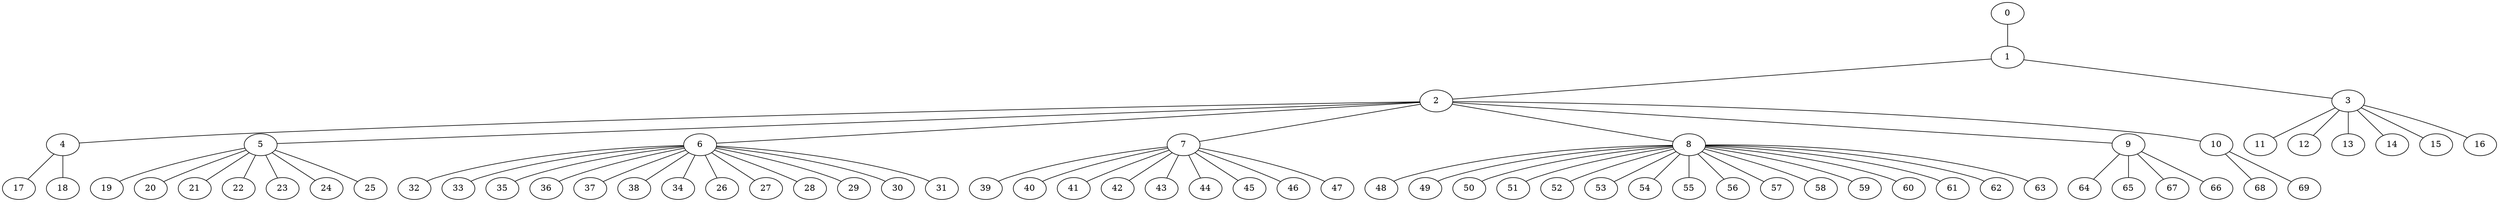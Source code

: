
graph graphname {
    0 -- 1
1 -- 2
1 -- 3
2 -- 4
2 -- 5
2 -- 6
2 -- 7
2 -- 8
2 -- 9
2 -- 10
3 -- 11
3 -- 12
3 -- 13
3 -- 14
3 -- 15
3 -- 16
4 -- 17
4 -- 18
5 -- 19
5 -- 20
5 -- 21
5 -- 22
5 -- 23
5 -- 24
5 -- 25
6 -- 32
6 -- 33
6 -- 35
6 -- 36
6 -- 37
6 -- 38
6 -- 34
6 -- 26
6 -- 27
6 -- 28
6 -- 29
6 -- 30
6 -- 31
7 -- 39
7 -- 40
7 -- 41
7 -- 42
7 -- 43
7 -- 44
7 -- 45
7 -- 46
7 -- 47
8 -- 48
8 -- 49
8 -- 50
8 -- 51
8 -- 52
8 -- 53
8 -- 54
8 -- 55
8 -- 56
8 -- 57
8 -- 58
8 -- 59
8 -- 60
8 -- 61
8 -- 62
8 -- 63
9 -- 64
9 -- 65
9 -- 67
9 -- 66
10 -- 68
10 -- 69

}
